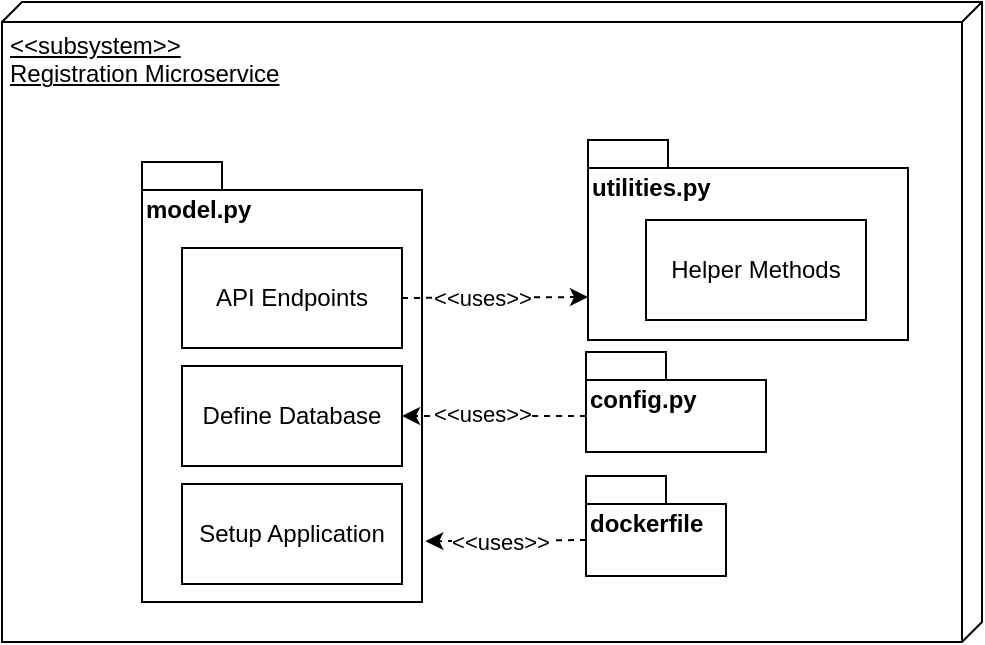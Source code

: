 <mxfile version="22.1.4" type="github">
  <diagram name="Page-1" id="Umbs-W_zSmibQj5C4dEB">
    <mxGraphModel dx="615" dy="804" grid="1" gridSize="10" guides="1" tooltips="1" connect="1" arrows="1" fold="1" page="1" pageScale="1" pageWidth="850" pageHeight="1100" math="0" shadow="0">
      <root>
        <mxCell id="0" />
        <mxCell id="1" parent="0" />
        <mxCell id="Pf0p6frev0WKVQJBr7u3-1" value="&amp;lt;&amp;lt;subsystem&amp;gt;&amp;gt;&lt;br&gt;Registration Microservice" style="verticalAlign=top;align=left;spacingTop=8;spacingLeft=2;spacingRight=12;shape=cube;size=10;direction=south;fontStyle=4;html=1;whiteSpace=wrap;" vertex="1" parent="1">
          <mxGeometry x="70" y="60" width="490" height="320" as="geometry" />
        </mxCell>
        <mxCell id="Pf0p6frev0WKVQJBr7u3-2" value="model.py" style="shape=folder;fontStyle=1;spacingTop=10;tabWidth=40;tabHeight=14;tabPosition=left;html=1;whiteSpace=wrap;align=left;verticalAlign=top;" vertex="1" parent="1">
          <mxGeometry x="140" y="140" width="140" height="220" as="geometry" />
        </mxCell>
        <mxCell id="Pf0p6frev0WKVQJBr7u3-3" value="API Endpoints" style="html=1;whiteSpace=wrap;" vertex="1" parent="1">
          <mxGeometry x="160" y="183" width="110" height="50" as="geometry" />
        </mxCell>
        <mxCell id="Pf0p6frev0WKVQJBr7u3-4" value="dockerfile" style="shape=folder;fontStyle=1;spacingTop=10;tabWidth=40;tabHeight=14;tabPosition=left;html=1;whiteSpace=wrap;verticalAlign=top;align=left;" vertex="1" parent="1">
          <mxGeometry x="362" y="297" width="70" height="50" as="geometry" />
        </mxCell>
        <mxCell id="Pf0p6frev0WKVQJBr7u3-5" value="config.py" style="shape=folder;fontStyle=1;spacingTop=10;tabWidth=40;tabHeight=14;tabPosition=left;html=1;whiteSpace=wrap;align=left;verticalAlign=top;" vertex="1" parent="1">
          <mxGeometry x="362" y="235" width="90" height="50" as="geometry" />
        </mxCell>
        <mxCell id="Pf0p6frev0WKVQJBr7u3-6" value="utilities.py" style="shape=folder;fontStyle=1;spacingTop=10;tabWidth=40;tabHeight=14;tabPosition=left;html=1;whiteSpace=wrap;align=left;verticalAlign=top;" vertex="1" parent="1">
          <mxGeometry x="363" y="129" width="160" height="100" as="geometry" />
        </mxCell>
        <mxCell id="Pf0p6frev0WKVQJBr7u3-7" value="Helper Methods" style="html=1;whiteSpace=wrap;" vertex="1" parent="1">
          <mxGeometry x="392" y="169" width="110" height="50" as="geometry" />
        </mxCell>
        <mxCell id="Pf0p6frev0WKVQJBr7u3-8" value="Define Database" style="html=1;whiteSpace=wrap;" vertex="1" parent="1">
          <mxGeometry x="160" y="242" width="110" height="50" as="geometry" />
        </mxCell>
        <mxCell id="Pf0p6frev0WKVQJBr7u3-9" value="Setup Application" style="html=1;whiteSpace=wrap;" vertex="1" parent="1">
          <mxGeometry x="160" y="301" width="110" height="50" as="geometry" />
        </mxCell>
        <mxCell id="Pf0p6frev0WKVQJBr7u3-10" value="" style="endArrow=classic;html=1;rounded=0;entryX=1;entryY=0.5;entryDx=0;entryDy=0;dashed=1;exitX=0;exitY=0;exitDx=0;exitDy=32;exitPerimeter=0;" edge="1" parent="1" source="Pf0p6frev0WKVQJBr7u3-5" target="Pf0p6frev0WKVQJBr7u3-8">
          <mxGeometry width="50" height="50" relative="1" as="geometry">
            <mxPoint x="380" y="250" as="sourcePoint" />
            <mxPoint x="430" y="200" as="targetPoint" />
          </mxGeometry>
        </mxCell>
        <mxCell id="Pf0p6frev0WKVQJBr7u3-11" value="&amp;lt;&amp;lt;uses&amp;gt;&amp;gt;" style="edgeLabel;html=1;align=center;verticalAlign=middle;resizable=0;points=[];" vertex="1" connectable="0" parent="Pf0p6frev0WKVQJBr7u3-10">
          <mxGeometry x="0.13" y="-1" relative="1" as="geometry">
            <mxPoint as="offset" />
          </mxGeometry>
        </mxCell>
        <mxCell id="Pf0p6frev0WKVQJBr7u3-12" value="" style="endArrow=classic;html=1;rounded=0;exitX=1;exitY=0.5;exitDx=0;exitDy=0;entryX=0;entryY=0;entryDx=0;entryDy=78.5;entryPerimeter=0;dashed=1;" edge="1" parent="1" source="Pf0p6frev0WKVQJBr7u3-3" target="Pf0p6frev0WKVQJBr7u3-6">
          <mxGeometry width="50" height="50" relative="1" as="geometry">
            <mxPoint x="380" y="250" as="sourcePoint" />
            <mxPoint x="430" y="200" as="targetPoint" />
          </mxGeometry>
        </mxCell>
        <mxCell id="Pf0p6frev0WKVQJBr7u3-13" value="&amp;lt;&amp;lt;uses&amp;gt;&amp;gt;" style="edgeLabel;html=1;align=center;verticalAlign=middle;resizable=0;points=[];" vertex="1" connectable="0" parent="Pf0p6frev0WKVQJBr7u3-12">
          <mxGeometry x="-0.14" relative="1" as="geometry">
            <mxPoint as="offset" />
          </mxGeometry>
        </mxCell>
        <mxCell id="Pf0p6frev0WKVQJBr7u3-14" value="" style="endArrow=classic;html=1;rounded=0;entryX=1.012;entryY=0.862;entryDx=0;entryDy=0;dashed=1;exitX=0;exitY=0;exitDx=0;exitDy=32;exitPerimeter=0;entryPerimeter=0;" edge="1" parent="1" source="Pf0p6frev0WKVQJBr7u3-4" target="Pf0p6frev0WKVQJBr7u3-2">
          <mxGeometry width="50" height="50" relative="1" as="geometry">
            <mxPoint x="330" y="277" as="sourcePoint" />
            <mxPoint x="280" y="277" as="targetPoint" />
          </mxGeometry>
        </mxCell>
        <mxCell id="Pf0p6frev0WKVQJBr7u3-15" value="&amp;lt;&amp;lt;uses&amp;gt;&amp;gt;" style="edgeLabel;html=1;align=center;verticalAlign=middle;resizable=0;points=[];" vertex="1" connectable="0" parent="Pf0p6frev0WKVQJBr7u3-14">
          <mxGeometry x="0.071" relative="1" as="geometry">
            <mxPoint as="offset" />
          </mxGeometry>
        </mxCell>
      </root>
    </mxGraphModel>
  </diagram>
</mxfile>
